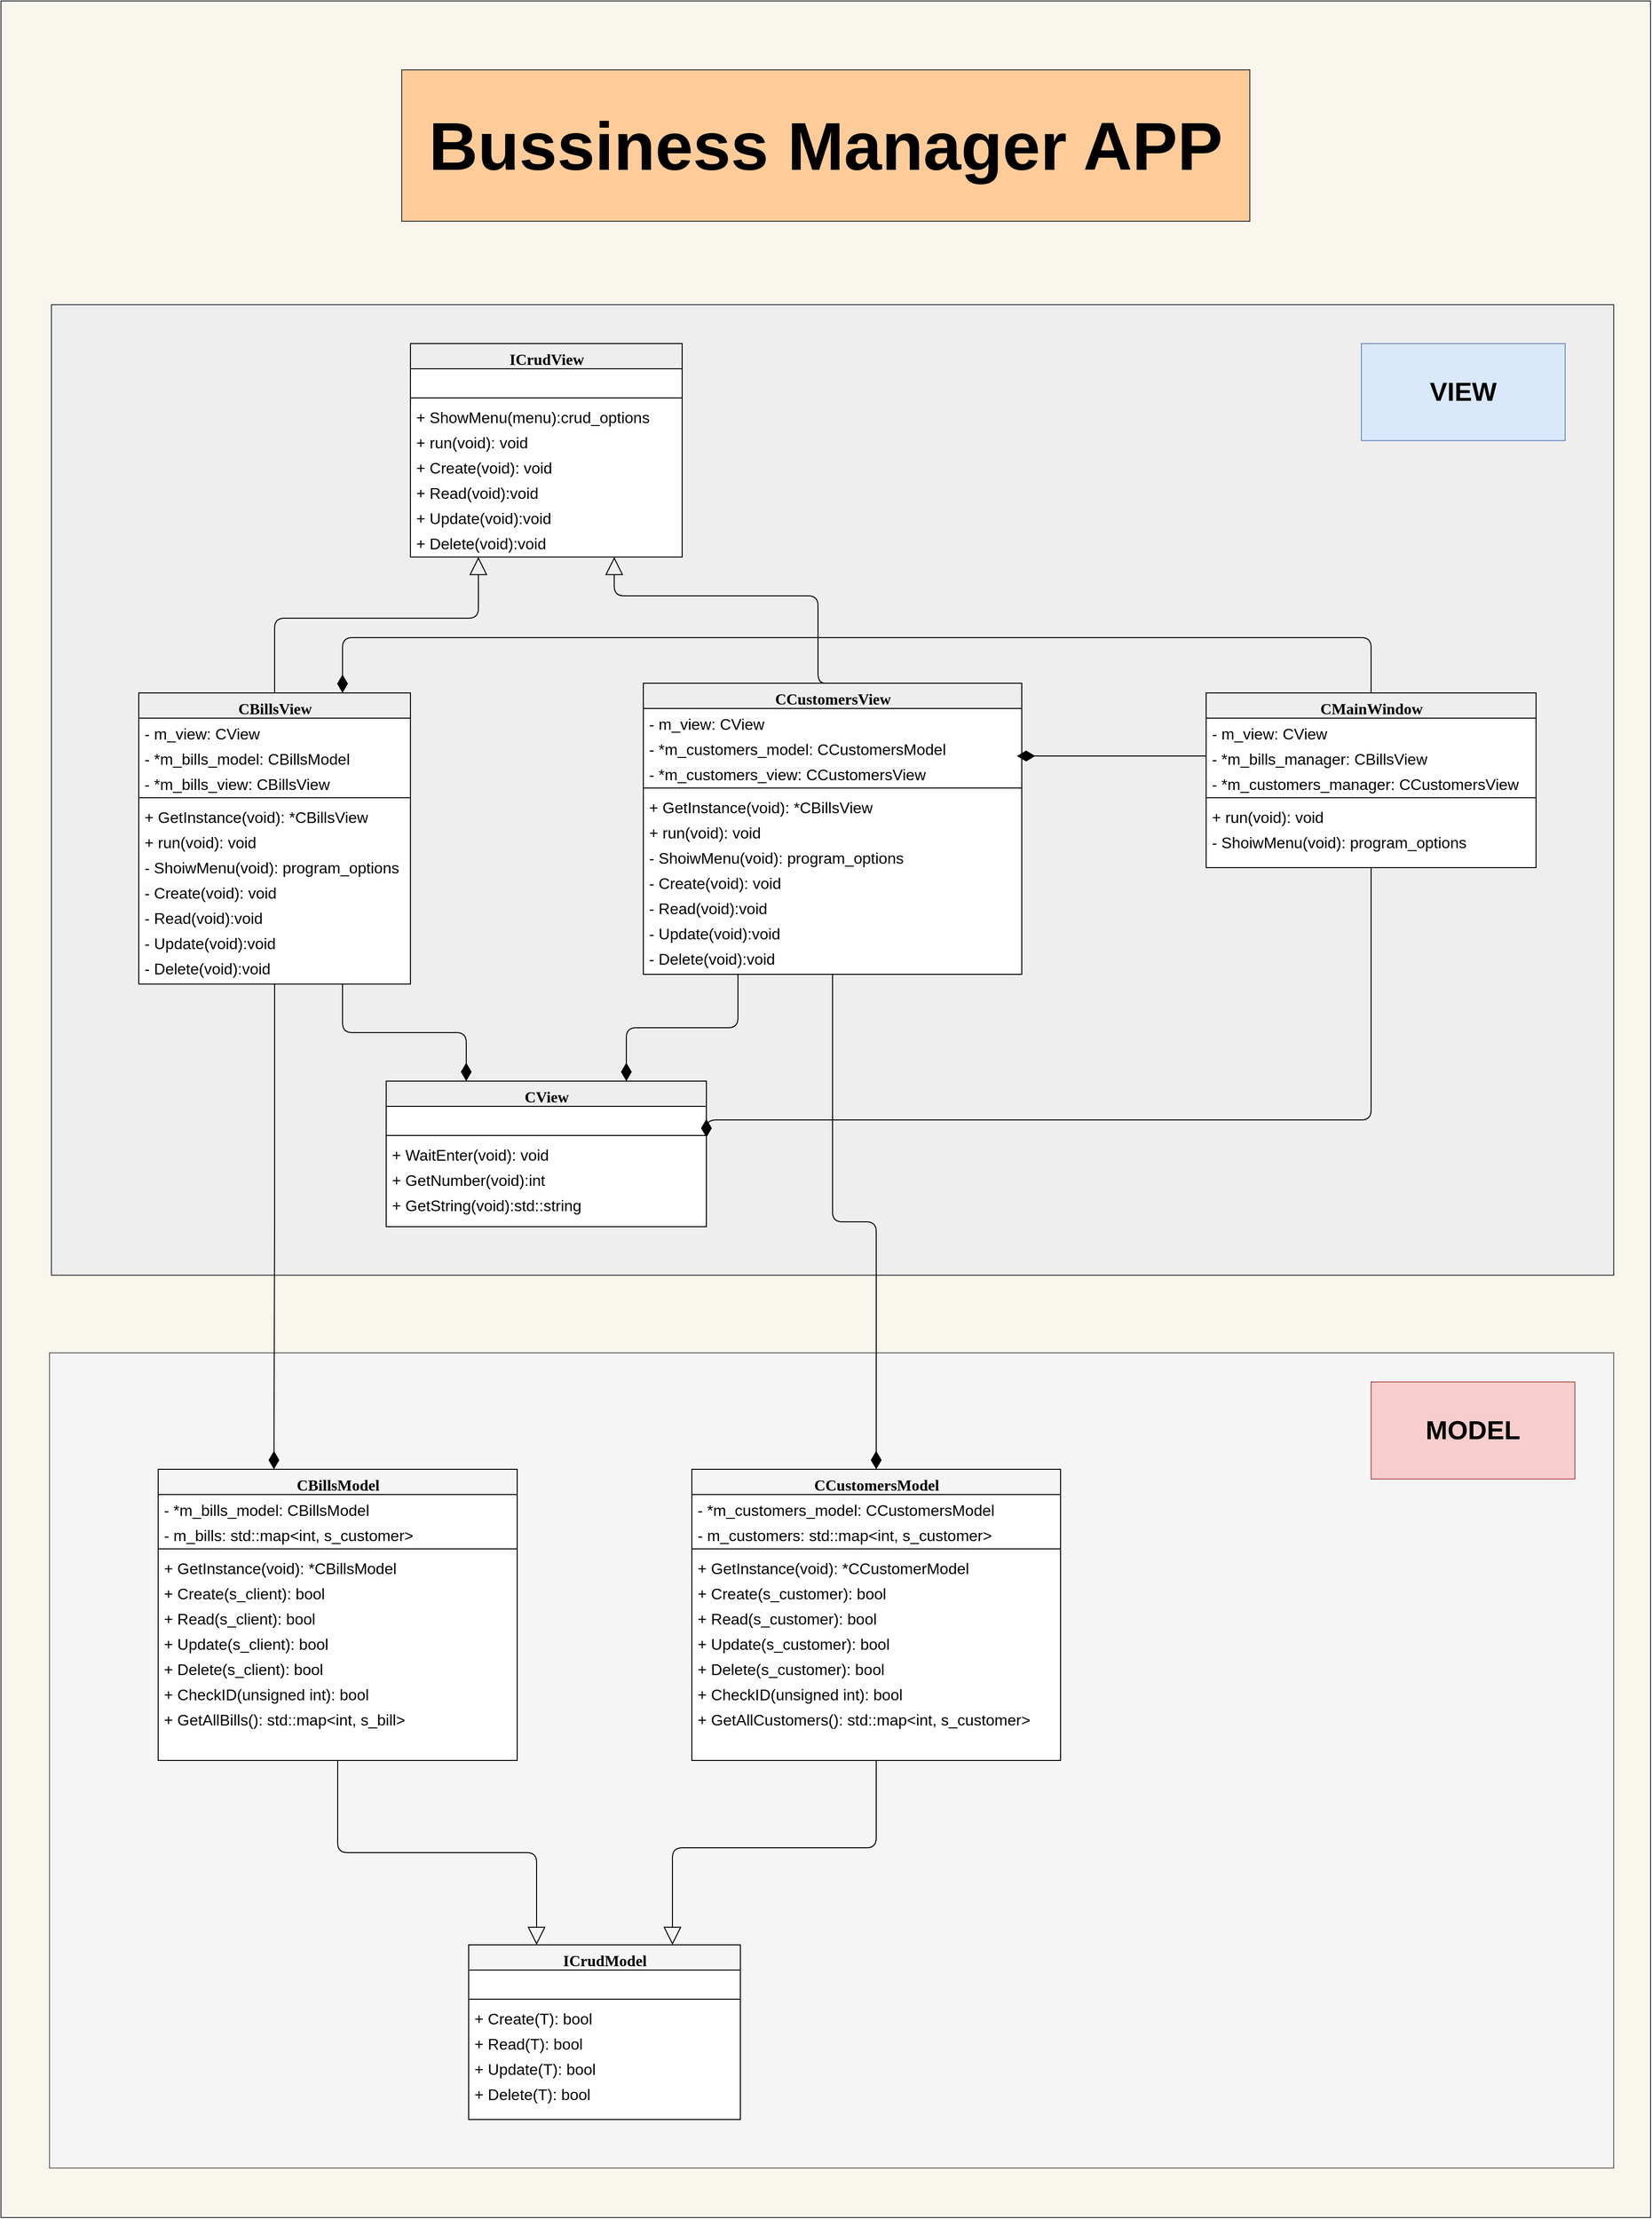<mxfile version="21.2.9" type="device" pages="2">
  <diagram name="Architecture" id="6K0AXReSbJ_HPirEyE0G">
    <mxGraphModel dx="1147" dy="642" grid="0" gridSize="10" guides="1" tooltips="1" connect="1" arrows="1" fold="1" page="1" pageScale="1" pageWidth="4681" pageHeight="3300" math="0" shadow="0">
      <root>
        <mxCell id="0" />
        <mxCell id="1" parent="0" />
        <mxCell id="LJ_gjz3D-gw8vqbUaaz8-27" value="" style="rounded=0;whiteSpace=wrap;html=1;fillColor=#f9f7ed;strokeColor=#36393d;" parent="1" vertex="1">
          <mxGeometry x="896" y="639" width="1700" height="2284" as="geometry" />
        </mxCell>
        <mxCell id="BYd7K8Tnc75dEsX41EL9-32" value="" style="rounded=0;whiteSpace=wrap;html=1;fillColor=#eeeeee;strokeColor=#36393d;" parent="1" vertex="1">
          <mxGeometry x="948" y="952" width="1610" height="1000" as="geometry" />
        </mxCell>
        <mxCell id="KKu2NH-gdXR9_a4T1LV--1" value="CMainWindow" style="swimlane;html=1;fontStyle=1;align=center;verticalAlign=top;childLayout=stackLayout;horizontal=1;startSize=26;horizontalStack=0;resizeParent=1;resizeLast=0;collapsible=1;marginBottom=0;swimlaneFillColor=#ffffff;rounded=0;shadow=0;comic=0;labelBackgroundColor=none;strokeWidth=1;fillColor=none;fontFamily=Verdana;fontSize=16;" parent="1" vertex="1">
          <mxGeometry x="2138" y="1352" width="340" height="180" as="geometry">
            <mxRectangle x="431" y="83" width="130" height="30" as="alternateBounds" />
          </mxGeometry>
        </mxCell>
        <mxCell id="KKu2NH-gdXR9_a4T1LV--10" value="- m_view: CView" style="text;html=1;strokeColor=none;fillColor=none;align=left;verticalAlign=top;spacingLeft=4;spacingRight=4;whiteSpace=wrap;overflow=hidden;rotatable=0;points=[[0,0.5],[1,0.5]];portConstraint=eastwest;fontSize=16;" parent="KKu2NH-gdXR9_a4T1LV--1" vertex="1">
          <mxGeometry y="26" width="340" height="26" as="geometry" />
        </mxCell>
        <mxCell id="4kUeniKfMLjFkP1XKYYn-2" value="- *m_bills_manager: CBillsView" style="text;html=1;strokeColor=none;fillColor=none;align=left;verticalAlign=top;spacingLeft=4;spacingRight=4;whiteSpace=wrap;overflow=hidden;rotatable=0;points=[[0,0.5],[1,0.5]];portConstraint=eastwest;fontSize=16;" parent="KKu2NH-gdXR9_a4T1LV--1" vertex="1">
          <mxGeometry y="52" width="340" height="26" as="geometry" />
        </mxCell>
        <mxCell id="4kUeniKfMLjFkP1XKYYn-1" value="- *m_customers_manager: CCustomersView" style="text;html=1;strokeColor=none;fillColor=none;align=left;verticalAlign=top;spacingLeft=4;spacingRight=4;whiteSpace=wrap;overflow=hidden;rotatable=0;points=[[0,0.5],[1,0.5]];portConstraint=eastwest;fontSize=16;" parent="KKu2NH-gdXR9_a4T1LV--1" vertex="1">
          <mxGeometry y="78" width="340" height="26" as="geometry" />
        </mxCell>
        <mxCell id="KKu2NH-gdXR9_a4T1LV--11" value="" style="line;html=1;strokeWidth=1;fillColor=none;align=left;verticalAlign=middle;spacingTop=-1;spacingLeft=3;spacingRight=3;rotatable=0;labelPosition=right;points=[];portConstraint=eastwest;fontSize=16;" parent="KKu2NH-gdXR9_a4T1LV--1" vertex="1">
          <mxGeometry y="104" width="340" height="8" as="geometry" />
        </mxCell>
        <mxCell id="KKu2NH-gdXR9_a4T1LV--12" value="+ run(void): void" style="text;html=1;strokeColor=none;fillColor=none;align=left;verticalAlign=top;spacingLeft=4;spacingRight=4;whiteSpace=wrap;overflow=hidden;rotatable=0;points=[[0,0.5],[1,0.5]];portConstraint=eastwest;fontSize=16;" parent="KKu2NH-gdXR9_a4T1LV--1" vertex="1">
          <mxGeometry y="112" width="340" height="26" as="geometry" />
        </mxCell>
        <mxCell id="4kUeniKfMLjFkP1XKYYn-3" value="- ShoiwMenu(void): program_options" style="text;html=1;strokeColor=none;fillColor=none;align=left;verticalAlign=top;spacingLeft=4;spacingRight=4;whiteSpace=wrap;overflow=hidden;rotatable=0;points=[[0,0.5],[1,0.5]];portConstraint=eastwest;fontSize=16;" parent="KKu2NH-gdXR9_a4T1LV--1" vertex="1">
          <mxGeometry y="138" width="340" height="26" as="geometry" />
        </mxCell>
        <mxCell id="4kUeniKfMLjFkP1XKYYn-5" value="CBillsView" style="swimlane;html=1;fontStyle=1;align=center;verticalAlign=top;childLayout=stackLayout;horizontal=1;startSize=26;horizontalStack=0;resizeParent=1;resizeLast=0;collapsible=1;marginBottom=0;swimlaneFillColor=#ffffff;rounded=0;shadow=0;comic=0;labelBackgroundColor=none;strokeWidth=1;fillColor=none;fontFamily=Verdana;fontSize=16;" parent="1" vertex="1">
          <mxGeometry x="1038" y="1352" width="280" height="300" as="geometry">
            <mxRectangle x="431" y="83" width="130" height="30" as="alternateBounds" />
          </mxGeometry>
        </mxCell>
        <mxCell id="4kUeniKfMLjFkP1XKYYn-6" value="- m_view: CView" style="text;html=1;strokeColor=none;fillColor=none;align=left;verticalAlign=top;spacingLeft=4;spacingRight=4;whiteSpace=wrap;overflow=hidden;rotatable=0;points=[[0,0.5],[1,0.5]];portConstraint=eastwest;fontSize=16;" parent="4kUeniKfMLjFkP1XKYYn-5" vertex="1">
          <mxGeometry y="26" width="280" height="26" as="geometry" />
        </mxCell>
        <mxCell id="4kUeniKfMLjFkP1XKYYn-7" value="- *m_bills_model: CBillsModel" style="text;html=1;strokeColor=none;fillColor=none;align=left;verticalAlign=top;spacingLeft=4;spacingRight=4;whiteSpace=wrap;overflow=hidden;rotatable=0;points=[[0,0.5],[1,0.5]];portConstraint=eastwest;fontSize=16;" parent="4kUeniKfMLjFkP1XKYYn-5" vertex="1">
          <mxGeometry y="52" width="280" height="26" as="geometry" />
        </mxCell>
        <mxCell id="LJ_gjz3D-gw8vqbUaaz8-12" value="- *m_bills_view: CBillsView" style="text;html=1;strokeColor=none;fillColor=none;align=left;verticalAlign=top;spacingLeft=4;spacingRight=4;whiteSpace=wrap;overflow=hidden;rotatable=0;points=[[0,0.5],[1,0.5]];portConstraint=eastwest;fontSize=16;" parent="4kUeniKfMLjFkP1XKYYn-5" vertex="1">
          <mxGeometry y="78" width="280" height="26" as="geometry" />
        </mxCell>
        <mxCell id="4kUeniKfMLjFkP1XKYYn-9" value="" style="line;html=1;strokeWidth=1;fillColor=none;align=left;verticalAlign=middle;spacingTop=-1;spacingLeft=3;spacingRight=3;rotatable=0;labelPosition=right;points=[];portConstraint=eastwest;fontSize=16;" parent="4kUeniKfMLjFkP1XKYYn-5" vertex="1">
          <mxGeometry y="104" width="280" height="8" as="geometry" />
        </mxCell>
        <mxCell id="LJ_gjz3D-gw8vqbUaaz8-6" value="+ GetInstance(void): *CBillsView" style="text;html=1;strokeColor=none;fillColor=none;align=left;verticalAlign=top;spacingLeft=4;spacingRight=4;whiteSpace=wrap;overflow=hidden;rotatable=0;points=[[0,0.5],[1,0.5]];portConstraint=eastwest;fontSize=16;" parent="4kUeniKfMLjFkP1XKYYn-5" vertex="1">
          <mxGeometry y="112" width="280" height="26" as="geometry" />
        </mxCell>
        <mxCell id="4kUeniKfMLjFkP1XKYYn-10" value="+ run(void): void" style="text;html=1;strokeColor=none;fillColor=none;align=left;verticalAlign=top;spacingLeft=4;spacingRight=4;whiteSpace=wrap;overflow=hidden;rotatable=0;points=[[0,0.5],[1,0.5]];portConstraint=eastwest;fontSize=16;" parent="4kUeniKfMLjFkP1XKYYn-5" vertex="1">
          <mxGeometry y="138" width="280" height="26" as="geometry" />
        </mxCell>
        <mxCell id="4kUeniKfMLjFkP1XKYYn-11" value="- ShoiwMenu(void): program_options" style="text;html=1;strokeColor=none;fillColor=none;align=left;verticalAlign=top;spacingLeft=4;spacingRight=4;whiteSpace=wrap;overflow=hidden;rotatable=0;points=[[0,0.5],[1,0.5]];portConstraint=eastwest;fontSize=16;" parent="4kUeniKfMLjFkP1XKYYn-5" vertex="1">
          <mxGeometry y="164" width="280" height="26" as="geometry" />
        </mxCell>
        <mxCell id="LJ_gjz3D-gw8vqbUaaz8-1" value="&lt;span style=&quot;color: rgb(0, 0, 0); font-family: Helvetica; font-size: 16px; font-style: normal; font-variant-ligatures: normal; font-variant-caps: normal; font-weight: 400; letter-spacing: normal; orphans: 2; text-align: left; text-indent: 0px; text-transform: none; widows: 2; word-spacing: 0px; -webkit-text-stroke-width: 0px; background-color: rgb(251, 251, 251); text-decoration-thickness: initial; text-decoration-style: initial; text-decoration-color: initial; float: none; display: inline !important;&quot;&gt;- Create(void): void&lt;/span&gt;" style="text;html=1;strokeColor=none;fillColor=none;align=left;verticalAlign=top;spacingLeft=4;spacingRight=4;whiteSpace=wrap;overflow=hidden;rotatable=0;points=[[0,0.5],[1,0.5]];portConstraint=eastwest;fontSize=16;" parent="4kUeniKfMLjFkP1XKYYn-5" vertex="1">
          <mxGeometry y="190" width="280" height="26" as="geometry" />
        </mxCell>
        <mxCell id="LJ_gjz3D-gw8vqbUaaz8-5" value="- Read(void):void" style="text;html=1;strokeColor=none;fillColor=none;align=left;verticalAlign=top;spacingLeft=4;spacingRight=4;whiteSpace=wrap;overflow=hidden;rotatable=0;points=[[0,0.5],[1,0.5]];portConstraint=eastwest;fontSize=16;" parent="4kUeniKfMLjFkP1XKYYn-5" vertex="1">
          <mxGeometry y="216" width="280" height="26" as="geometry" />
        </mxCell>
        <mxCell id="LJ_gjz3D-gw8vqbUaaz8-4" value="- Update(void):void" style="text;html=1;strokeColor=none;fillColor=none;align=left;verticalAlign=top;spacingLeft=4;spacingRight=4;whiteSpace=wrap;overflow=hidden;rotatable=0;points=[[0,0.5],[1,0.5]];portConstraint=eastwest;fontSize=16;" parent="4kUeniKfMLjFkP1XKYYn-5" vertex="1">
          <mxGeometry y="242" width="280" height="26" as="geometry" />
        </mxCell>
        <mxCell id="LJ_gjz3D-gw8vqbUaaz8-3" value="- Delete(void):void" style="text;html=1;strokeColor=none;fillColor=none;align=left;verticalAlign=top;spacingLeft=4;spacingRight=4;whiteSpace=wrap;overflow=hidden;rotatable=0;points=[[0,0.5],[1,0.5]];portConstraint=eastwest;fontSize=16;" parent="4kUeniKfMLjFkP1XKYYn-5" vertex="1">
          <mxGeometry y="268" width="280" height="26" as="geometry" />
        </mxCell>
        <mxCell id="4kUeniKfMLjFkP1XKYYn-12" value="CCustomersView" style="swimlane;html=1;fontStyle=1;align=center;verticalAlign=top;childLayout=stackLayout;horizontal=1;startSize=26;horizontalStack=0;resizeParent=1;resizeLast=0;collapsible=1;marginBottom=0;swimlaneFillColor=#ffffff;rounded=0;shadow=0;comic=0;labelBackgroundColor=none;strokeWidth=1;fillColor=none;fontFamily=Verdana;fontSize=16;" parent="1" vertex="1">
          <mxGeometry x="1558" y="1342" width="390" height="300" as="geometry">
            <mxRectangle x="431" y="83" width="130" height="30" as="alternateBounds" />
          </mxGeometry>
        </mxCell>
        <mxCell id="4kUeniKfMLjFkP1XKYYn-13" value="- m_view: CView" style="text;html=1;strokeColor=none;fillColor=none;align=left;verticalAlign=top;spacingLeft=4;spacingRight=4;whiteSpace=wrap;overflow=hidden;rotatable=0;points=[[0,0.5],[1,0.5]];portConstraint=eastwest;fontSize=16;" parent="4kUeniKfMLjFkP1XKYYn-12" vertex="1">
          <mxGeometry y="26" width="390" height="26" as="geometry" />
        </mxCell>
        <mxCell id="4kUeniKfMLjFkP1XKYYn-15" value="- *m_customers_model: CCustomersModel" style="text;html=1;strokeColor=none;fillColor=none;align=left;verticalAlign=top;spacingLeft=4;spacingRight=4;whiteSpace=wrap;overflow=hidden;rotatable=0;points=[[0,0.5],[1,0.5]];portConstraint=eastwest;fontSize=16;" parent="4kUeniKfMLjFkP1XKYYn-12" vertex="1">
          <mxGeometry y="52" width="390" height="26" as="geometry" />
        </mxCell>
        <mxCell id="LJ_gjz3D-gw8vqbUaaz8-13" value="&lt;span style=&quot;color: rgb(0, 0, 0); font-family: Helvetica; font-size: 16px; font-style: normal; font-variant-ligatures: normal; font-variant-caps: normal; font-weight: 400; letter-spacing: normal; orphans: 2; text-align: left; text-indent: 0px; text-transform: none; widows: 2; word-spacing: 0px; -webkit-text-stroke-width: 0px; background-color: rgb(251, 251, 251); text-decoration-thickness: initial; text-decoration-style: initial; text-decoration-color: initial; float: none; display: inline !important;&quot;&gt;- *m_customers_view: CCustomersView&lt;/span&gt;" style="text;html=1;strokeColor=none;fillColor=none;align=left;verticalAlign=top;spacingLeft=4;spacingRight=4;whiteSpace=wrap;overflow=hidden;rotatable=0;points=[[0,0.5],[1,0.5]];portConstraint=eastwest;fontSize=16;" parent="4kUeniKfMLjFkP1XKYYn-12" vertex="1">
          <mxGeometry y="78" width="390" height="26" as="geometry" />
        </mxCell>
        <mxCell id="4kUeniKfMLjFkP1XKYYn-16" value="" style="line;html=1;strokeWidth=1;fillColor=none;align=left;verticalAlign=middle;spacingTop=-1;spacingLeft=3;spacingRight=3;rotatable=0;labelPosition=right;points=[];portConstraint=eastwest;fontSize=16;" parent="4kUeniKfMLjFkP1XKYYn-12" vertex="1">
          <mxGeometry y="104" width="390" height="8" as="geometry" />
        </mxCell>
        <mxCell id="LJ_gjz3D-gw8vqbUaaz8-7" value="+ GetInstance(void): *CBillsView" style="text;html=1;strokeColor=none;fillColor=none;align=left;verticalAlign=top;spacingLeft=4;spacingRight=4;whiteSpace=wrap;overflow=hidden;rotatable=0;points=[[0,0.5],[1,0.5]];portConstraint=eastwest;fontSize=16;" parent="4kUeniKfMLjFkP1XKYYn-12" vertex="1">
          <mxGeometry y="112" width="390" height="26" as="geometry" />
        </mxCell>
        <mxCell id="4kUeniKfMLjFkP1XKYYn-17" value="+ run(void): void" style="text;html=1;strokeColor=none;fillColor=none;align=left;verticalAlign=top;spacingLeft=4;spacingRight=4;whiteSpace=wrap;overflow=hidden;rotatable=0;points=[[0,0.5],[1,0.5]];portConstraint=eastwest;fontSize=16;" parent="4kUeniKfMLjFkP1XKYYn-12" vertex="1">
          <mxGeometry y="138" width="390" height="26" as="geometry" />
        </mxCell>
        <mxCell id="4kUeniKfMLjFkP1XKYYn-18" value="- ShoiwMenu(void): program_options" style="text;html=1;strokeColor=none;fillColor=none;align=left;verticalAlign=top;spacingLeft=4;spacingRight=4;whiteSpace=wrap;overflow=hidden;rotatable=0;points=[[0,0.5],[1,0.5]];portConstraint=eastwest;fontSize=16;" parent="4kUeniKfMLjFkP1XKYYn-12" vertex="1">
          <mxGeometry y="164" width="390" height="26" as="geometry" />
        </mxCell>
        <mxCell id="LJ_gjz3D-gw8vqbUaaz8-10" value="- Create(void): void" style="text;html=1;strokeColor=none;fillColor=none;align=left;verticalAlign=top;spacingLeft=4;spacingRight=4;whiteSpace=wrap;overflow=hidden;rotatable=0;points=[[0,0.5],[1,0.5]];portConstraint=eastwest;fontSize=16;" parent="4kUeniKfMLjFkP1XKYYn-12" vertex="1">
          <mxGeometry y="190" width="390" height="26" as="geometry" />
        </mxCell>
        <mxCell id="LJ_gjz3D-gw8vqbUaaz8-9" value="- Read(void):void" style="text;html=1;strokeColor=none;fillColor=none;align=left;verticalAlign=top;spacingLeft=4;spacingRight=4;whiteSpace=wrap;overflow=hidden;rotatable=0;points=[[0,0.5],[1,0.5]];portConstraint=eastwest;fontSize=16;" parent="4kUeniKfMLjFkP1XKYYn-12" vertex="1">
          <mxGeometry y="216" width="390" height="26" as="geometry" />
        </mxCell>
        <mxCell id="LJ_gjz3D-gw8vqbUaaz8-8" value="- Update(void):void" style="text;html=1;strokeColor=none;fillColor=none;align=left;verticalAlign=top;spacingLeft=4;spacingRight=4;whiteSpace=wrap;overflow=hidden;rotatable=0;points=[[0,0.5],[1,0.5]];portConstraint=eastwest;fontSize=16;" parent="4kUeniKfMLjFkP1XKYYn-12" vertex="1">
          <mxGeometry y="242" width="390" height="26" as="geometry" />
        </mxCell>
        <mxCell id="LJ_gjz3D-gw8vqbUaaz8-11" value="- Delete(void):void" style="text;html=1;strokeColor=none;fillColor=none;align=left;verticalAlign=top;spacingLeft=4;spacingRight=4;whiteSpace=wrap;overflow=hidden;rotatable=0;points=[[0,0.5],[1,0.5]];portConstraint=eastwest;fontSize=16;" parent="4kUeniKfMLjFkP1XKYYn-12" vertex="1">
          <mxGeometry y="268" width="390" height="26" as="geometry" />
        </mxCell>
        <mxCell id="4kUeniKfMLjFkP1XKYYn-26" value="&lt;font style=&quot;font-size: 16px;&quot;&gt;ICrudView&lt;/font&gt;" style="swimlane;html=1;fontStyle=1;align=center;verticalAlign=top;childLayout=stackLayout;horizontal=1;startSize=26;horizontalStack=0;resizeParent=1;resizeLast=0;collapsible=1;marginBottom=0;swimlaneFillColor=#ffffff;rounded=0;shadow=0;comic=0;labelBackgroundColor=none;strokeWidth=1;fillColor=none;fontFamily=Verdana;fontSize=12" parent="1" vertex="1">
          <mxGeometry x="1318" y="992" width="280" height="220" as="geometry">
            <mxRectangle x="431" y="83" width="130" height="30" as="alternateBounds" />
          </mxGeometry>
        </mxCell>
        <mxCell id="4kUeniKfMLjFkP1XKYYn-27" value="&amp;nbsp; &amp;nbsp;&amp;nbsp;" style="text;html=1;strokeColor=none;fillColor=none;align=left;verticalAlign=top;spacingLeft=4;spacingRight=4;whiteSpace=wrap;overflow=hidden;rotatable=0;points=[[0,0.5],[1,0.5]];portConstraint=eastwest;fontSize=16;" parent="4kUeniKfMLjFkP1XKYYn-26" vertex="1">
          <mxGeometry y="26" width="280" height="26" as="geometry" />
        </mxCell>
        <mxCell id="4kUeniKfMLjFkP1XKYYn-28" value="" style="line;html=1;strokeWidth=1;fillColor=none;align=left;verticalAlign=middle;spacingTop=-1;spacingLeft=3;spacingRight=3;rotatable=0;labelPosition=right;points=[];portConstraint=eastwest;fontSize=16;" parent="4kUeniKfMLjFkP1XKYYn-26" vertex="1">
          <mxGeometry y="52" width="280" height="8" as="geometry" />
        </mxCell>
        <mxCell id="4kUeniKfMLjFkP1XKYYn-34" value="+ ShowMenu(menu):crud_options" style="text;html=1;strokeColor=none;fillColor=none;align=left;verticalAlign=top;spacingLeft=4;spacingRight=4;whiteSpace=wrap;overflow=hidden;rotatable=0;points=[[0,0.5],[1,0.5]];portConstraint=eastwest;fontSize=16;" parent="4kUeniKfMLjFkP1XKYYn-26" vertex="1">
          <mxGeometry y="60" width="280" height="26" as="geometry" />
        </mxCell>
        <mxCell id="4kUeniKfMLjFkP1XKYYn-33" value="+ run(void): void" style="text;html=1;strokeColor=none;fillColor=none;align=left;verticalAlign=top;spacingLeft=4;spacingRight=4;whiteSpace=wrap;overflow=hidden;rotatable=0;points=[[0,0.5],[1,0.5]];portConstraint=eastwest;fontSize=16;" parent="4kUeniKfMLjFkP1XKYYn-26" vertex="1">
          <mxGeometry y="86" width="280" height="26" as="geometry" />
        </mxCell>
        <mxCell id="4kUeniKfMLjFkP1XKYYn-29" value="+ Create(void): void" style="text;html=1;strokeColor=none;fillColor=none;align=left;verticalAlign=top;spacingLeft=4;spacingRight=4;whiteSpace=wrap;overflow=hidden;rotatable=0;points=[[0,0.5],[1,0.5]];portConstraint=eastwest;fontSize=16;" parent="4kUeniKfMLjFkP1XKYYn-26" vertex="1">
          <mxGeometry y="112" width="280" height="26" as="geometry" />
        </mxCell>
        <mxCell id="4kUeniKfMLjFkP1XKYYn-30" value="+ Read(void):void" style="text;html=1;strokeColor=none;fillColor=none;align=left;verticalAlign=top;spacingLeft=4;spacingRight=4;whiteSpace=wrap;overflow=hidden;rotatable=0;points=[[0,0.5],[1,0.5]];portConstraint=eastwest;fontSize=16;" parent="4kUeniKfMLjFkP1XKYYn-26" vertex="1">
          <mxGeometry y="138" width="280" height="26" as="geometry" />
        </mxCell>
        <mxCell id="4kUeniKfMLjFkP1XKYYn-31" value="+ Update(void):void" style="text;html=1;strokeColor=none;fillColor=none;align=left;verticalAlign=top;spacingLeft=4;spacingRight=4;whiteSpace=wrap;overflow=hidden;rotatable=0;points=[[0,0.5],[1,0.5]];portConstraint=eastwest;fontSize=16;" parent="4kUeniKfMLjFkP1XKYYn-26" vertex="1">
          <mxGeometry y="164" width="280" height="26" as="geometry" />
        </mxCell>
        <mxCell id="4kUeniKfMLjFkP1XKYYn-32" value="+ Delete(void):void" style="text;html=1;strokeColor=none;fillColor=none;align=left;verticalAlign=top;spacingLeft=4;spacingRight=4;whiteSpace=wrap;overflow=hidden;rotatable=0;points=[[0,0.5],[1,0.5]];portConstraint=eastwest;fontSize=16;" parent="4kUeniKfMLjFkP1XKYYn-26" vertex="1">
          <mxGeometry y="190" width="280" height="26" as="geometry" />
        </mxCell>
        <mxCell id="BYd7K8Tnc75dEsX41EL9-31" value="" style="rounded=0;whiteSpace=wrap;html=1;fillColor=#f5f5f5;fontColor=#333333;strokeColor=#666666;fontSize=16;" parent="1" vertex="1">
          <mxGeometry x="946" y="2032" width="1612" height="840" as="geometry" />
        </mxCell>
        <mxCell id="4kUeniKfMLjFkP1XKYYn-82" style="edgeStyle=orthogonalEdgeStyle;html=1;labelBackgroundColor=none;startFill=0;startSize=8;endArrow=block;endFill=0;endSize=16;fontFamily=Verdana;fontSize=16;entryX=0.25;entryY=1;entryDx=0;entryDy=0;exitX=0.5;exitY=0;exitDx=0;exitDy=0;" parent="1" source="4kUeniKfMLjFkP1XKYYn-5" target="4kUeniKfMLjFkP1XKYYn-26" edge="1">
          <mxGeometry relative="1" as="geometry">
            <Array as="points">
              <mxPoint x="1178" y="1275" />
              <mxPoint x="1388" y="1275" />
            </Array>
            <mxPoint x="1178" y="1342" as="sourcePoint" />
            <mxPoint x="1397" y="1232" as="targetPoint" />
          </mxGeometry>
        </mxCell>
        <mxCell id="4kUeniKfMLjFkP1XKYYn-83" style="edgeStyle=orthogonalEdgeStyle;html=1;labelBackgroundColor=none;startFill=0;startSize=8;endArrow=block;endFill=0;endSize=16;fontFamily=Verdana;fontSize=16;exitX=0.5;exitY=0;exitDx=0;exitDy=0;entryX=0.75;entryY=1;entryDx=0;entryDy=0;" parent="1" source="4kUeniKfMLjFkP1XKYYn-12" target="4kUeniKfMLjFkP1XKYYn-26" edge="1">
          <mxGeometry relative="1" as="geometry">
            <Array as="points">
              <mxPoint x="1738" y="1252" />
              <mxPoint x="1528" y="1252" />
            </Array>
            <mxPoint x="1742" y="1332" as="sourcePoint" />
            <mxPoint x="1518" y="1212" as="targetPoint" />
          </mxGeometry>
        </mxCell>
        <mxCell id="BYd7K8Tnc75dEsX41EL9-8" value="CBillsModel" style="swimlane;html=1;fontStyle=1;align=center;verticalAlign=top;childLayout=stackLayout;horizontal=1;startSize=26;horizontalStack=0;resizeParent=1;resizeLast=0;collapsible=1;marginBottom=0;swimlaneFillColor=#ffffff;rounded=0;shadow=0;comic=0;labelBackgroundColor=none;strokeWidth=1;fillColor=none;fontFamily=Verdana;fontSize=16;" parent="1" vertex="1">
          <mxGeometry x="1058" y="2152" width="370" height="300" as="geometry">
            <mxRectangle x="431" y="83" width="130" height="30" as="alternateBounds" />
          </mxGeometry>
        </mxCell>
        <mxCell id="BYd7K8Tnc75dEsX41EL9-10" value="- *m_bills_model: CBillsModel" style="text;html=1;strokeColor=none;fillColor=none;align=left;verticalAlign=top;spacingLeft=4;spacingRight=4;whiteSpace=wrap;overflow=hidden;rotatable=0;points=[[0,0.5],[1,0.5]];portConstraint=eastwest;fontSize=16;" parent="BYd7K8Tnc75dEsX41EL9-8" vertex="1">
          <mxGeometry y="26" width="370" height="26" as="geometry" />
        </mxCell>
        <mxCell id="BYd7K8Tnc75dEsX41EL9-11" value="- m_bills: std::map&amp;lt;int, s_customer&amp;gt;" style="text;html=1;strokeColor=none;fillColor=none;align=left;verticalAlign=top;spacingLeft=4;spacingRight=4;whiteSpace=wrap;overflow=hidden;rotatable=0;points=[[0,0.5],[1,0.5]];portConstraint=eastwest;fontSize=16;" parent="BYd7K8Tnc75dEsX41EL9-8" vertex="1">
          <mxGeometry y="52" width="370" height="26" as="geometry" />
        </mxCell>
        <mxCell id="BYd7K8Tnc75dEsX41EL9-12" value="" style="line;html=1;strokeWidth=1;fillColor=none;align=left;verticalAlign=middle;spacingTop=-1;spacingLeft=3;spacingRight=3;rotatable=0;labelPosition=right;points=[];portConstraint=eastwest;fontSize=16;" parent="BYd7K8Tnc75dEsX41EL9-8" vertex="1">
          <mxGeometry y="78" width="370" height="8" as="geometry" />
        </mxCell>
        <mxCell id="LJ_gjz3D-gw8vqbUaaz8-19" value="+ GetInstance(void): *CBillsModel" style="text;html=1;strokeColor=none;fillColor=none;align=left;verticalAlign=top;spacingLeft=4;spacingRight=4;whiteSpace=wrap;overflow=hidden;rotatable=0;points=[[0,0.5],[1,0.5]];portConstraint=eastwest;fontSize=16;" parent="BYd7K8Tnc75dEsX41EL9-8" vertex="1">
          <mxGeometry y="86" width="370" height="26" as="geometry" />
        </mxCell>
        <mxCell id="BYd7K8Tnc75dEsX41EL9-13" value="+ Create(s_client): bool" style="text;html=1;strokeColor=none;fillColor=none;align=left;verticalAlign=top;spacingLeft=4;spacingRight=4;whiteSpace=wrap;overflow=hidden;rotatable=0;points=[[0,0.5],[1,0.5]];portConstraint=eastwest;fontSize=16;" parent="BYd7K8Tnc75dEsX41EL9-8" vertex="1">
          <mxGeometry y="112" width="370" height="26" as="geometry" />
        </mxCell>
        <mxCell id="BYd7K8Tnc75dEsX41EL9-14" value="+ Read(s_client): bool" style="text;html=1;strokeColor=none;fillColor=none;align=left;verticalAlign=top;spacingLeft=4;spacingRight=4;whiteSpace=wrap;overflow=hidden;rotatable=0;points=[[0,0.5],[1,0.5]];portConstraint=eastwest;fontSize=16;" parent="BYd7K8Tnc75dEsX41EL9-8" vertex="1">
          <mxGeometry y="138" width="370" height="26" as="geometry" />
        </mxCell>
        <mxCell id="LJ_gjz3D-gw8vqbUaaz8-16" value="+ Update(s_client): bool" style="text;html=1;strokeColor=none;fillColor=none;align=left;verticalAlign=top;spacingLeft=4;spacingRight=4;whiteSpace=wrap;overflow=hidden;rotatable=0;points=[[0,0.5],[1,0.5]];portConstraint=eastwest;fontSize=16;" parent="BYd7K8Tnc75dEsX41EL9-8" vertex="1">
          <mxGeometry y="164" width="370" height="26" as="geometry" />
        </mxCell>
        <mxCell id="LJ_gjz3D-gw8vqbUaaz8-15" value="+ Delete(s_client): bool" style="text;html=1;strokeColor=none;fillColor=none;align=left;verticalAlign=top;spacingLeft=4;spacingRight=4;whiteSpace=wrap;overflow=hidden;rotatable=0;points=[[0,0.5],[1,0.5]];portConstraint=eastwest;fontSize=16;" parent="BYd7K8Tnc75dEsX41EL9-8" vertex="1">
          <mxGeometry y="190" width="370" height="26" as="geometry" />
        </mxCell>
        <mxCell id="LJ_gjz3D-gw8vqbUaaz8-18" value="+ CheckID(unsigned int): bool" style="text;html=1;strokeColor=none;fillColor=none;align=left;verticalAlign=top;spacingLeft=4;spacingRight=4;whiteSpace=wrap;overflow=hidden;rotatable=0;points=[[0,0.5],[1,0.5]];portConstraint=eastwest;fontSize=16;" parent="BYd7K8Tnc75dEsX41EL9-8" vertex="1">
          <mxGeometry y="216" width="370" height="26" as="geometry" />
        </mxCell>
        <mxCell id="LJ_gjz3D-gw8vqbUaaz8-17" value="+ GetAllBills(): std::map&amp;lt;int, s_bill&amp;gt;" style="text;html=1;strokeColor=none;fillColor=none;align=left;verticalAlign=top;spacingLeft=4;spacingRight=4;whiteSpace=wrap;overflow=hidden;rotatable=0;points=[[0,0.5],[1,0.5]];portConstraint=eastwest;fontSize=16;" parent="BYd7K8Tnc75dEsX41EL9-8" vertex="1">
          <mxGeometry y="242" width="370" height="26" as="geometry" />
        </mxCell>
        <mxCell id="BYd7K8Tnc75dEsX41EL9-15" value="CCustomersModel" style="swimlane;html=1;fontStyle=1;align=center;verticalAlign=top;childLayout=stackLayout;horizontal=1;startSize=26;horizontalStack=0;resizeParent=1;resizeLast=0;collapsible=1;marginBottom=0;swimlaneFillColor=#ffffff;rounded=0;shadow=0;comic=0;labelBackgroundColor=none;strokeWidth=1;fillColor=none;fontFamily=Verdana;fontSize=16;" parent="1" vertex="1">
          <mxGeometry x="1608" y="2152" width="380" height="300" as="geometry">
            <mxRectangle x="431" y="83" width="130" height="30" as="alternateBounds" />
          </mxGeometry>
        </mxCell>
        <mxCell id="BYd7K8Tnc75dEsX41EL9-16" value="- *m_customers_model: CCustomersModel" style="text;html=1;strokeColor=none;fillColor=none;align=left;verticalAlign=top;spacingLeft=4;spacingRight=4;whiteSpace=wrap;overflow=hidden;rotatable=0;points=[[0,0.5],[1,0.5]];portConstraint=eastwest;fontSize=16;" parent="BYd7K8Tnc75dEsX41EL9-15" vertex="1">
          <mxGeometry y="26" width="380" height="26" as="geometry" />
        </mxCell>
        <mxCell id="BYd7K8Tnc75dEsX41EL9-18" value="- m_customers: std::map&amp;lt;int, s_customer&amp;gt;" style="text;html=1;strokeColor=none;fillColor=none;align=left;verticalAlign=top;spacingLeft=4;spacingRight=4;whiteSpace=wrap;overflow=hidden;rotatable=0;points=[[0,0.5],[1,0.5]];portConstraint=eastwest;fontSize=16;" parent="BYd7K8Tnc75dEsX41EL9-15" vertex="1">
          <mxGeometry y="52" width="380" height="26" as="geometry" />
        </mxCell>
        <mxCell id="BYd7K8Tnc75dEsX41EL9-19" value="" style="line;html=1;strokeWidth=1;fillColor=none;align=left;verticalAlign=middle;spacingTop=-1;spacingLeft=3;spacingRight=3;rotatable=0;labelPosition=right;points=[];portConstraint=eastwest;fontSize=16;" parent="BYd7K8Tnc75dEsX41EL9-15" vertex="1">
          <mxGeometry y="78" width="380" height="8" as="geometry" />
        </mxCell>
        <mxCell id="LJ_gjz3D-gw8vqbUaaz8-25" value="+ GetInstance(void): *CCustomerModel" style="text;html=1;strokeColor=none;fillColor=none;align=left;verticalAlign=top;spacingLeft=4;spacingRight=4;whiteSpace=wrap;overflow=hidden;rotatable=0;points=[[0,0.5],[1,0.5]];portConstraint=eastwest;fontSize=16;" parent="BYd7K8Tnc75dEsX41EL9-15" vertex="1">
          <mxGeometry y="86" width="380" height="26" as="geometry" />
        </mxCell>
        <mxCell id="BYd7K8Tnc75dEsX41EL9-20" value="+ Create(s_customer): bool" style="text;html=1;strokeColor=none;fillColor=none;align=left;verticalAlign=top;spacingLeft=4;spacingRight=4;whiteSpace=wrap;overflow=hidden;rotatable=0;points=[[0,0.5],[1,0.5]];portConstraint=eastwest;fontSize=16;" parent="BYd7K8Tnc75dEsX41EL9-15" vertex="1">
          <mxGeometry y="112" width="380" height="26" as="geometry" />
        </mxCell>
        <mxCell id="BYd7K8Tnc75dEsX41EL9-21" value="+ Read(s_customer): bool" style="text;html=1;strokeColor=none;fillColor=none;align=left;verticalAlign=top;spacingLeft=4;spacingRight=4;whiteSpace=wrap;overflow=hidden;rotatable=0;points=[[0,0.5],[1,0.5]];portConstraint=eastwest;fontSize=16;" parent="BYd7K8Tnc75dEsX41EL9-15" vertex="1">
          <mxGeometry y="138" width="380" height="26" as="geometry" />
        </mxCell>
        <mxCell id="LJ_gjz3D-gw8vqbUaaz8-21" value="+ Update(s_customer): bool" style="text;html=1;strokeColor=none;fillColor=none;align=left;verticalAlign=top;spacingLeft=4;spacingRight=4;whiteSpace=wrap;overflow=hidden;rotatable=0;points=[[0,0.5],[1,0.5]];portConstraint=eastwest;fontSize=16;" parent="BYd7K8Tnc75dEsX41EL9-15" vertex="1">
          <mxGeometry y="164" width="380" height="26" as="geometry" />
        </mxCell>
        <mxCell id="LJ_gjz3D-gw8vqbUaaz8-22" value="+ Delete(s_customer): bool" style="text;html=1;strokeColor=none;fillColor=none;align=left;verticalAlign=top;spacingLeft=4;spacingRight=4;whiteSpace=wrap;overflow=hidden;rotatable=0;points=[[0,0.5],[1,0.5]];portConstraint=eastwest;fontSize=16;" parent="BYd7K8Tnc75dEsX41EL9-15" vertex="1">
          <mxGeometry y="190" width="380" height="26" as="geometry" />
        </mxCell>
        <mxCell id="LJ_gjz3D-gw8vqbUaaz8-23" value="+ CheckID(unsigned int): bool" style="text;html=1;strokeColor=none;fillColor=none;align=left;verticalAlign=top;spacingLeft=4;spacingRight=4;whiteSpace=wrap;overflow=hidden;rotatable=0;points=[[0,0.5],[1,0.5]];portConstraint=eastwest;fontSize=16;" parent="BYd7K8Tnc75dEsX41EL9-15" vertex="1">
          <mxGeometry y="216" width="380" height="26" as="geometry" />
        </mxCell>
        <mxCell id="LJ_gjz3D-gw8vqbUaaz8-24" value="+ GetAllCustomers(): std::map&amp;lt;int, s_customer&amp;gt;" style="text;html=1;strokeColor=none;fillColor=none;align=left;verticalAlign=top;spacingLeft=4;spacingRight=4;whiteSpace=wrap;overflow=hidden;rotatable=0;points=[[0,0.5],[1,0.5]];portConstraint=eastwest;fontSize=16;" parent="BYd7K8Tnc75dEsX41EL9-15" vertex="1">
          <mxGeometry y="242" width="380" height="26" as="geometry" />
        </mxCell>
        <mxCell id="BYd7K8Tnc75dEsX41EL9-22" value="ICrudModel" style="swimlane;html=1;fontStyle=1;align=center;verticalAlign=top;childLayout=stackLayout;horizontal=1;startSize=26;horizontalStack=0;resizeParent=1;resizeLast=0;collapsible=1;marginBottom=0;swimlaneFillColor=#ffffff;rounded=0;shadow=0;comic=0;labelBackgroundColor=none;strokeWidth=1;fillColor=none;fontFamily=Verdana;fontSize=16;" parent="1" vertex="1">
          <mxGeometry x="1378" y="2642" width="280" height="180" as="geometry">
            <mxRectangle x="431" y="83" width="130" height="30" as="alternateBounds" />
          </mxGeometry>
        </mxCell>
        <mxCell id="BYd7K8Tnc75dEsX41EL9-23" value="&amp;nbsp; &amp;nbsp;&amp;nbsp;" style="text;html=1;strokeColor=none;fillColor=none;align=left;verticalAlign=top;spacingLeft=4;spacingRight=4;whiteSpace=wrap;overflow=hidden;rotatable=0;points=[[0,0.5],[1,0.5]];portConstraint=eastwest;fontSize=16;" parent="BYd7K8Tnc75dEsX41EL9-22" vertex="1">
          <mxGeometry y="26" width="280" height="26" as="geometry" />
        </mxCell>
        <mxCell id="BYd7K8Tnc75dEsX41EL9-24" value="" style="line;html=1;strokeWidth=1;fillColor=none;align=left;verticalAlign=middle;spacingTop=-1;spacingLeft=3;spacingRight=3;rotatable=0;labelPosition=right;points=[];portConstraint=eastwest;fontSize=16;" parent="BYd7K8Tnc75dEsX41EL9-22" vertex="1">
          <mxGeometry y="52" width="280" height="8" as="geometry" />
        </mxCell>
        <mxCell id="BYd7K8Tnc75dEsX41EL9-25" value="+ Create(T): bool" style="text;html=1;strokeColor=none;fillColor=none;align=left;verticalAlign=top;spacingLeft=4;spacingRight=4;whiteSpace=wrap;overflow=hidden;rotatable=0;points=[[0,0.5],[1,0.5]];portConstraint=eastwest;fontSize=16;" parent="BYd7K8Tnc75dEsX41EL9-22" vertex="1">
          <mxGeometry y="60" width="280" height="26" as="geometry" />
        </mxCell>
        <mxCell id="BYd7K8Tnc75dEsX41EL9-26" value="+ Read(T): bool" style="text;html=1;strokeColor=none;fillColor=none;align=left;verticalAlign=top;spacingLeft=4;spacingRight=4;whiteSpace=wrap;overflow=hidden;rotatable=0;points=[[0,0.5],[1,0.5]];portConstraint=eastwest;fontSize=16;" parent="BYd7K8Tnc75dEsX41EL9-22" vertex="1">
          <mxGeometry y="86" width="280" height="26" as="geometry" />
        </mxCell>
        <mxCell id="BYd7K8Tnc75dEsX41EL9-27" value="+ Update(T): bool" style="text;html=1;strokeColor=none;fillColor=none;align=left;verticalAlign=top;spacingLeft=4;spacingRight=4;whiteSpace=wrap;overflow=hidden;rotatable=0;points=[[0,0.5],[1,0.5]];portConstraint=eastwest;fontSize=16;" parent="BYd7K8Tnc75dEsX41EL9-22" vertex="1">
          <mxGeometry y="112" width="280" height="26" as="geometry" />
        </mxCell>
        <mxCell id="BYd7K8Tnc75dEsX41EL9-28" value="+ Delete(T): bool" style="text;html=1;strokeColor=none;fillColor=none;align=left;verticalAlign=top;spacingLeft=4;spacingRight=4;whiteSpace=wrap;overflow=hidden;rotatable=0;points=[[0,0.5],[1,0.5]];portConstraint=eastwest;fontSize=16;" parent="BYd7K8Tnc75dEsX41EL9-22" vertex="1">
          <mxGeometry y="138" width="280" height="26" as="geometry" />
        </mxCell>
        <mxCell id="BYd7K8Tnc75dEsX41EL9-29" style="edgeStyle=orthogonalEdgeStyle;html=1;labelBackgroundColor=none;startFill=0;startSize=8;endArrow=block;endFill=0;endSize=16;fontFamily=Verdana;fontSize=16;entryX=0.25;entryY=0;entryDx=0;entryDy=0;exitX=0.5;exitY=1;exitDx=0;exitDy=0;" parent="1" source="BYd7K8Tnc75dEsX41EL9-8" target="BYd7K8Tnc75dEsX41EL9-22" edge="1">
          <mxGeometry relative="1" as="geometry">
            <Array as="points" />
            <mxPoint x="1208" y="2125" as="sourcePoint" />
            <mxPoint x="1168" y="1982" as="targetPoint" />
          </mxGeometry>
        </mxCell>
        <mxCell id="BYd7K8Tnc75dEsX41EL9-30" style="edgeStyle=orthogonalEdgeStyle;html=1;labelBackgroundColor=none;startFill=0;startSize=8;endArrow=block;endFill=0;endSize=16;fontFamily=Verdana;fontSize=16;exitX=0.5;exitY=1;exitDx=0;exitDy=0;entryX=0.75;entryY=0;entryDx=0;entryDy=0;" parent="1" source="BYd7K8Tnc75dEsX41EL9-15" target="BYd7K8Tnc75dEsX41EL9-22" edge="1">
          <mxGeometry relative="1" as="geometry">
            <Array as="points">
              <mxPoint x="1798" y="2542" />
              <mxPoint x="1588" y="2542" />
            </Array>
            <mxPoint x="1738" y="2342" as="sourcePoint" />
            <mxPoint x="1528" y="2002" as="targetPoint" />
          </mxGeometry>
        </mxCell>
        <mxCell id="7k1j8sM5PJJksyLis4od-1" style="edgeStyle=orthogonalEdgeStyle;html=1;labelBackgroundColor=none;startFill=0;startSize=8;endArrow=diamondThin;endFill=1;endSize=16;fontFamily=Verdana;fontSize=16;startArrow=none;targetPerimeterSpacing=0;entryX=0.5;entryY=0;entryDx=0;entryDy=0;exitX=0.5;exitY=1;exitDx=0;exitDy=0;" parent="1" source="4kUeniKfMLjFkP1XKYYn-12" target="BYd7K8Tnc75dEsX41EL9-15" edge="1">
          <mxGeometry relative="1" as="geometry">
            <Array as="points" />
            <mxPoint x="2042.5" y="1772" as="sourcePoint" />
            <mxPoint x="2042.5" y="1972" as="targetPoint" />
          </mxGeometry>
        </mxCell>
        <mxCell id="7k1j8sM5PJJksyLis4od-2" style="edgeStyle=orthogonalEdgeStyle;html=1;labelBackgroundColor=none;startFill=0;startSize=8;endArrow=diamondThin;endFill=1;endSize=16;fontFamily=Verdana;fontSize=16;startArrow=none;targetPerimeterSpacing=0;entryX=0.5;entryY=0;entryDx=0;entryDy=0;exitX=0.5;exitY=1;exitDx=0;exitDy=0;" parent="1" source="4kUeniKfMLjFkP1XKYYn-5" edge="1">
          <mxGeometry relative="1" as="geometry">
            <Array as="points" />
            <mxPoint x="1177" y="1532" as="sourcePoint" />
            <mxPoint x="1177.29" y="2152" as="targetPoint" />
          </mxGeometry>
        </mxCell>
        <mxCell id="7k1j8sM5PJJksyLis4od-4" value="CView" style="swimlane;html=1;fontStyle=1;align=center;verticalAlign=top;childLayout=stackLayout;horizontal=1;startSize=26;horizontalStack=0;resizeParent=1;resizeLast=0;collapsible=1;marginBottom=0;swimlaneFillColor=#ffffff;rounded=0;shadow=0;comic=0;labelBackgroundColor=none;strokeWidth=1;fillColor=none;fontFamily=Verdana;fontSize=16;" parent="1" vertex="1">
          <mxGeometry x="1293" y="1752" width="330" height="150" as="geometry">
            <mxRectangle x="431" y="83" width="130" height="30" as="alternateBounds" />
          </mxGeometry>
        </mxCell>
        <mxCell id="7k1j8sM5PJJksyLis4od-7" value="&amp;nbsp; &amp;nbsp;" style="text;html=1;strokeColor=none;fillColor=none;align=left;verticalAlign=top;spacingLeft=4;spacingRight=4;whiteSpace=wrap;overflow=hidden;rotatable=0;points=[[0,0.5],[1,0.5]];portConstraint=eastwest;fontSize=16;" parent="7k1j8sM5PJJksyLis4od-4" vertex="1">
          <mxGeometry y="26" width="330" height="26" as="geometry" />
        </mxCell>
        <mxCell id="7k1j8sM5PJJksyLis4od-8" value="" style="line;html=1;strokeWidth=1;fillColor=none;align=left;verticalAlign=middle;spacingTop=-1;spacingLeft=3;spacingRight=3;rotatable=0;labelPosition=right;points=[];portConstraint=eastwest;fontSize=16;" parent="7k1j8sM5PJJksyLis4od-4" vertex="1">
          <mxGeometry y="52" width="330" height="8" as="geometry" />
        </mxCell>
        <mxCell id="7k1j8sM5PJJksyLis4od-9" value="+ WaitEnter(void): void" style="text;html=1;strokeColor=none;fillColor=none;align=left;verticalAlign=top;spacingLeft=4;spacingRight=4;whiteSpace=wrap;overflow=hidden;rotatable=0;points=[[0,0.5],[1,0.5]];portConstraint=eastwest;fontSize=16;" parent="7k1j8sM5PJJksyLis4od-4" vertex="1">
          <mxGeometry y="60" width="330" height="26" as="geometry" />
        </mxCell>
        <mxCell id="7k1j8sM5PJJksyLis4od-10" value="+ GetNumber(void):int" style="text;html=1;strokeColor=none;fillColor=none;align=left;verticalAlign=top;spacingLeft=4;spacingRight=4;whiteSpace=wrap;overflow=hidden;rotatable=0;points=[[0,0.5],[1,0.5]];portConstraint=eastwest;fontSize=16;" parent="7k1j8sM5PJJksyLis4od-4" vertex="1">
          <mxGeometry y="86" width="330" height="26" as="geometry" />
        </mxCell>
        <mxCell id="LJ_gjz3D-gw8vqbUaaz8-14" value="+ GetString(void):std::string" style="text;html=1;strokeColor=none;fillColor=none;align=left;verticalAlign=top;spacingLeft=4;spacingRight=4;whiteSpace=wrap;overflow=hidden;rotatable=0;points=[[0,0.5],[1,0.5]];portConstraint=eastwest;fontSize=16;" parent="7k1j8sM5PJJksyLis4od-4" vertex="1">
          <mxGeometry y="112" width="330" height="26" as="geometry" />
        </mxCell>
        <mxCell id="7k1j8sM5PJJksyLis4od-13" style="edgeStyle=orthogonalEdgeStyle;html=1;labelBackgroundColor=none;startFill=0;startSize=8;endArrow=diamondThin;endFill=1;endSize=16;fontFamily=Verdana;fontSize=16;startArrow=none;targetPerimeterSpacing=0;entryX=0.75;entryY=0;entryDx=0;entryDy=0;exitX=0.25;exitY=1;exitDx=0;exitDy=0;" parent="1" source="4kUeniKfMLjFkP1XKYYn-12" target="7k1j8sM5PJJksyLis4od-4" edge="1">
          <mxGeometry relative="1" as="geometry">
            <Array as="points" />
            <mxPoint x="1748" y="1542" as="sourcePoint" />
            <mxPoint x="1748" y="2162" as="targetPoint" />
          </mxGeometry>
        </mxCell>
        <mxCell id="7k1j8sM5PJJksyLis4od-14" style="edgeStyle=orthogonalEdgeStyle;html=1;labelBackgroundColor=none;startFill=0;startSize=8;endArrow=diamondThin;endFill=1;endSize=16;fontFamily=Verdana;fontSize=16;startArrow=none;targetPerimeterSpacing=0;entryX=0.25;entryY=0;entryDx=0;entryDy=0;exitX=0.75;exitY=1;exitDx=0;exitDy=0;" parent="1" source="4kUeniKfMLjFkP1XKYYn-5" target="7k1j8sM5PJJksyLis4od-4" edge="1">
          <mxGeometry relative="1" as="geometry">
            <Array as="points" />
            <mxPoint x="1758" y="1942" as="sourcePoint" />
            <mxPoint x="1187.29" y="2162" as="targetPoint" />
          </mxGeometry>
        </mxCell>
        <mxCell id="7k1j8sM5PJJksyLis4od-15" style="edgeStyle=orthogonalEdgeStyle;html=1;labelBackgroundColor=none;startFill=0;startSize=8;endArrow=diamondThin;endFill=1;endSize=16;fontFamily=Verdana;fontSize=12;startArrow=none;targetPerimeterSpacing=0;exitX=0;exitY=0.5;exitDx=0;exitDy=0;" parent="1" source="4kUeniKfMLjFkP1XKYYn-2" edge="1">
          <mxGeometry relative="1" as="geometry">
            <Array as="points" />
            <mxPoint x="1610" y="532" as="sourcePoint" />
            <mxPoint x="1943" y="1417" as="targetPoint" />
          </mxGeometry>
        </mxCell>
        <mxCell id="7k1j8sM5PJJksyLis4od-22" value="&lt;font style=&quot;font-size: 27px;&quot;&gt;VIEW&lt;/font&gt;" style="text;html=1;align=center;verticalAlign=middle;whiteSpace=wrap;rounded=0;fontSize=16;fontStyle=1;fillColor=#dae8fc;strokeColor=#6c8ebf;" parent="1" vertex="1">
          <mxGeometry x="2298" y="992" width="210" height="100" as="geometry" />
        </mxCell>
        <mxCell id="7k1j8sM5PJJksyLis4od-24" value="&lt;font style=&quot;font-size: 27px;&quot;&gt;MODEL&lt;/font&gt;" style="text;html=1;strokeColor=#b85450;fillColor=#f8cecc;align=center;verticalAlign=middle;whiteSpace=wrap;rounded=0;fontSize=16;fontStyle=1" parent="1" vertex="1">
          <mxGeometry x="2308" y="2062" width="210" height="100" as="geometry" />
        </mxCell>
        <mxCell id="7k1j8sM5PJJksyLis4od-27" style="edgeStyle=orthogonalEdgeStyle;html=1;labelBackgroundColor=none;startFill=0;startSize=8;endArrow=diamondThin;endFill=1;endSize=16;fontFamily=Verdana;fontSize=16;startArrow=none;targetPerimeterSpacing=0;entryX=1;entryY=0.5;entryDx=0;entryDy=0;exitX=0.5;exitY=1;exitDx=0;exitDy=0;" parent="1" source="KKu2NH-gdXR9_a4T1LV--1" target="7k1j8sM5PJJksyLis4od-7" edge="1">
          <mxGeometry relative="1" as="geometry">
            <Array as="points">
              <mxPoint x="2308" y="1792" />
              <mxPoint x="1623" y="1792" />
            </Array>
            <mxPoint x="2178" y="1487" as="sourcePoint" />
            <mxPoint x="1328" y="1453" as="targetPoint" />
          </mxGeometry>
        </mxCell>
        <mxCell id="LJ_gjz3D-gw8vqbUaaz8-29" value="&lt;font style=&quot;font-size: 70px;&quot;&gt;&lt;b&gt;Bussiness Manager APP&lt;/b&gt;&lt;/font&gt;" style="text;html=1;strokeColor=#36393d;fillColor=#ffcc99;align=center;verticalAlign=middle;whiteSpace=wrap;rounded=0;" parent="1" vertex="1">
          <mxGeometry x="1309" y="710" width="874" height="156" as="geometry" />
        </mxCell>
        <mxCell id="wdti6zlCPPICTZLXToM7-1" style="edgeStyle=orthogonalEdgeStyle;html=1;labelBackgroundColor=none;startFill=0;startSize=8;endArrow=diamondThin;endFill=1;endSize=16;fontFamily=Verdana;fontSize=12;startArrow=none;targetPerimeterSpacing=0;exitX=0.5;exitY=0;exitDx=0;exitDy=0;entryX=0.75;entryY=0;entryDx=0;entryDy=0;" edge="1" parent="1" source="KKu2NH-gdXR9_a4T1LV--1" target="4kUeniKfMLjFkP1XKYYn-5">
          <mxGeometry relative="1" as="geometry">
            <Array as="points">
              <mxPoint x="2308" y="1295" />
              <mxPoint x="1248" y="1295" />
            </Array>
            <mxPoint x="2148" y="1427" as="sourcePoint" />
            <mxPoint x="1953" y="1427" as="targetPoint" />
          </mxGeometry>
        </mxCell>
      </root>
    </mxGraphModel>
  </diagram>
  <diagram id="HGHE_AvG7VMY_QWnzzi0" name="UML Nomenclature">
    <mxGraphModel dx="1362" dy="775" grid="1" gridSize="10" guides="1" tooltips="1" connect="1" arrows="1" fold="1" page="1" pageScale="1" pageWidth="4681" pageHeight="3300" math="0" shadow="0">
      <root>
        <mxCell id="0" />
        <mxCell id="1" parent="0" />
        <mxCell id="X-CJcQvYYu-yfOj9CbG1-1" style="edgeStyle=orthogonalEdgeStyle;html=1;labelBackgroundColor=none;startFill=0;startSize=8;endArrow=block;endFill=0;endSize=16;fontFamily=Verdana;fontSize=12;" parent="1" edge="1">
          <mxGeometry relative="1" as="geometry">
            <Array as="points">
              <mxPoint x="724.5" y="960" />
            </Array>
            <mxPoint x="724.5" y="1100" as="sourcePoint" />
            <mxPoint x="724.5" y="900" as="targetPoint" />
          </mxGeometry>
        </mxCell>
        <mxCell id="X-CJcQvYYu-yfOj9CbG1-2" style="edgeStyle=elbowEdgeStyle;html=1;labelBackgroundColor=none;startFill=0;startSize=8;endArrow=open;endFill=0;endSize=16;fontFamily=Verdana;fontSize=12;elbow=vertical;dashed=1;" parent="1" edge="1">
          <mxGeometry relative="1" as="geometry">
            <mxPoint x="725" y="700" as="sourcePoint" />
            <mxPoint x="725" y="500" as="targetPoint" />
          </mxGeometry>
        </mxCell>
        <mxCell id="X-CJcQvYYu-yfOj9CbG1-3" value="" style="endArrow=open;endFill=1;endSize=12;html=1;rounded=0;" parent="1" edge="1">
          <mxGeometry width="160" relative="1" as="geometry">
            <mxPoint x="1045" y="1100" as="sourcePoint" />
            <mxPoint x="1045" y="900" as="targetPoint" />
          </mxGeometry>
        </mxCell>
        <mxCell id="X-CJcQvYYu-yfOj9CbG1-4" value="&lt;div style=&quot;&quot;&gt;&lt;span style=&quot;background-color: initial;&quot;&gt;&lt;b&gt;&lt;font style=&quot;font-size: 14px;&quot;&gt;Dependency&lt;/font&gt;&lt;/b&gt;&lt;/span&gt;&lt;/div&gt;&lt;div style=&quot;&quot;&gt;&lt;span style=&quot;background-color: rgb(255, 255, 255); font-family: Ubuntu, sans-serif; font-size: 13px;&quot;&gt;One class depends on another if the&lt;/span&gt;&lt;/div&gt;&lt;div style=&quot;&quot;&gt;&lt;span style=&quot;background-color: rgb(255, 255, 255); font-family: Ubuntu, sans-serif; font-size: 13px;&quot;&gt;&amp;nbsp;independent class is a parameter&amp;nbsp;&lt;/span&gt;&lt;/div&gt;&lt;div style=&quot;&quot;&gt;&lt;span style=&quot;background-color: rgb(255, 255, 255); font-family: Ubuntu, sans-serif; font-size: 13px;&quot;&gt;variable or local variable of a method of&amp;nbsp;&lt;/span&gt;&lt;/div&gt;&lt;div style=&quot;&quot;&gt;&lt;span style=&quot;background-color: rgb(255, 255, 255); font-family: Ubuntu, sans-serif; font-size: 13px;&quot;&gt;the dependent class&lt;/span&gt;&lt;/div&gt;" style="text;html=1;align=center;verticalAlign=middle;resizable=0;points=[];autosize=1;strokeColor=none;fillColor=none;" parent="1" vertex="1">
          <mxGeometry x="600" y="400" width="250" height="90" as="geometry" />
        </mxCell>
        <mxCell id="X-CJcQvYYu-yfOj9CbG1-5" value="&lt;div style=&quot;&quot;&gt;&lt;font style=&quot;font-size: 14px;&quot;&gt;&lt;b&gt;Inheritance (Generalization)&lt;br style=&quot;font-family: Ubuntu, sans-serif; text-align: start; background-color: rgb(255, 255, 255);&quot;&gt;&lt;/b&gt;&lt;/font&gt;&lt;span style=&quot;font-family: Ubuntu, sans-serif; font-size: 13px; text-align: start; background-color: rgb(255, 255, 255);&quot;&gt;In Inheritance relationship a class is derived from&amp;nbsp;&lt;/span&gt;&lt;/div&gt;&lt;div style=&quot;&quot;&gt;&lt;span style=&quot;font-family: Ubuntu, sans-serif; font-size: 13px; text-align: start; background-color: rgb(255, 255, 255);&quot;&gt;another class.&lt;/span&gt;&lt;span style=&quot;background-color: rgb(255, 255, 255); font-family: Ubuntu, sans-serif; font-size: 13px; text-align: start;&quot;&gt;&amp;nbsp;It is a “is a” relationship between&amp;nbsp;&lt;/span&gt;&lt;/div&gt;&lt;div style=&quot;&quot;&gt;&lt;span style=&quot;background-color: rgb(255, 255, 255); font-family: Ubuntu, sans-serif; font-size: 13px; text-align: start;&quot;&gt;two classes.&lt;/span&gt;&lt;/div&gt;" style="text;html=1;align=center;verticalAlign=middle;resizable=0;points=[];autosize=1;strokeColor=none;fillColor=none;" parent="1" vertex="1">
          <mxGeometry x="570" y="800" width="310" height="80" as="geometry" />
        </mxCell>
        <mxCell id="X-CJcQvYYu-yfOj9CbG1-6" value="&lt;b&gt;&lt;font style=&quot;font-size: 14px;&quot;&gt;Association&lt;/font&gt;&lt;/b&gt;&lt;br style=&quot;font-family: Ubuntu, sans-serif; font-size: 13px; text-align: start; background-color: rgb(255, 255, 255);&quot;&gt;&lt;span style=&quot;font-family: Ubuntu, sans-serif; font-size: 13px; text-align: start; background-color: rgb(255, 255, 255);&quot;&gt;One object is aware of another; it contains &lt;br&gt;a pointer or reference to another object.&lt;/span&gt;" style="text;html=1;align=center;verticalAlign=middle;resizable=0;points=[];autosize=1;strokeColor=none;fillColor=none;" parent="1" vertex="1">
          <mxGeometry x="905" y="800" width="270" height="60" as="geometry" />
        </mxCell>
        <mxCell id="X-CJcQvYYu-yfOj9CbG1-7" value="&lt;div style=&quot;text-align: center;&quot;&gt;&lt;b style=&quot;font-size: 14px; background-color: rgb(255, 255, 255);&quot;&gt;Aggregation&lt;/b&gt;&lt;/div&gt;&lt;span style=&quot;font-style: normal; font-variant-ligatures: normal; font-variant-caps: normal; letter-spacing: normal; orphans: 2; text-indent: 0px; text-transform: none; widows: 2; word-spacing: 0px; -webkit-text-stroke-width: 0px; background-color: rgb(255, 255, 255); text-decoration-thickness: initial; text-decoration-style: initial; text-decoration-color: initial; float: none; display: inline !important;&quot;&gt;&lt;span style=&quot;font-weight: 400; font-size: 13px;&quot;&gt;Aggregation can occur when a class is a collection or container of other classes, but where the contained classes do not have a strong life cycle dependency on the container—essentially, if the container is destroyed, its contents are not. You may have confusion between aggregation and association. Association differs from aggregation only in that it does not imply any containment.&lt;/span&gt;&lt;/span&gt;" style="text;whiteSpace=wrap;html=1;" parent="1" vertex="1">
          <mxGeometry x="1235" y="400" width="560" height="100" as="geometry" />
        </mxCell>
        <mxCell id="X-CJcQvYYu-yfOj9CbG1-8" style="edgeStyle=orthogonalEdgeStyle;html=1;labelBackgroundColor=none;startFill=0;startSize=8;endArrow=diamondThin;endFill=0;endSize=16;fontFamily=Verdana;fontSize=12;startArrow=none;" parent="1" edge="1">
          <mxGeometry relative="1" as="geometry">
            <Array as="points">
              <mxPoint x="1524.5" y="530" />
              <mxPoint x="1524.5" y="530" />
            </Array>
            <mxPoint x="1524.5" y="500" as="sourcePoint" />
            <mxPoint x="1524.5" y="700" as="targetPoint" />
          </mxGeometry>
        </mxCell>
        <mxCell id="X-CJcQvYYu-yfOj9CbG1-9" value="&lt;div style=&quot;text-align: center;&quot;&gt;&lt;span style=&quot;background-color: rgb(255, 255, 255); font-family: Ubuntu, sans-serif; font-size: 14px;&quot;&gt;&lt;b&gt;Composition&lt;/b&gt;&lt;/span&gt;&lt;/div&gt;&lt;span style=&quot;font-family: Ubuntu, sans-serif; font-size: 13px; font-style: normal; font-variant-ligatures: normal; font-variant-caps: normal; letter-spacing: normal; orphans: 2; text-align: start; text-indent: 0px; text-transform: none; widows: 2; word-spacing: 0px; -webkit-text-stroke-width: 0px; background-color: rgb(255, 255, 255); text-decoration-thickness: initial; text-decoration-style: initial; text-decoration-color: initial; float: none; display: inline !important;&quot;&gt;&lt;div style=&quot;text-align: justify;&quot;&gt;Composition is the stronger form of aggregation. Composition can occur when a class is a collection or container of other classes, but where the contained classes have a strong life cycle dependency on the container—essentially, if the container is destroyed, its contents are also destroyed&lt;/div&gt;&lt;/span&gt;" style="text;whiteSpace=wrap;html=1;" parent="1" vertex="1">
          <mxGeometry x="1245" y="800" width="560" height="100" as="geometry" />
        </mxCell>
        <mxCell id="X-CJcQvYYu-yfOj9CbG1-10" style="edgeStyle=orthogonalEdgeStyle;html=1;labelBackgroundColor=none;startFill=0;startSize=8;endArrow=diamondThin;endFill=1;endSize=16;fontFamily=Verdana;fontSize=12;startArrow=none;targetPerimeterSpacing=0;" parent="1" edge="1">
          <mxGeometry relative="1" as="geometry">
            <Array as="points">
              <mxPoint x="1524.5" y="930" />
              <mxPoint x="1524.5" y="930" />
            </Array>
            <mxPoint x="1524.5" y="900" as="sourcePoint" />
            <mxPoint x="1524.5" y="1100" as="targetPoint" />
          </mxGeometry>
        </mxCell>
        <mxCell id="X-CJcQvYYu-yfOj9CbG1-11" value="&lt;p style=&quot;border: 0px; margin: 0px 0px 1.5em; outline: 0px; padding: 0px; vertical-align: baseline;&quot; data-adtags-visited=&quot;true&quot;&gt;&lt;font style=&quot;font-size: 18px;&quot;&gt;&lt;span&gt;Class relationship&lt;/span&gt;&lt;/font&gt;&lt;/p&gt;&lt;p style=&quot;border: 0px; font-size: 13px; margin: 0px 0px 1.5em; outline: 0px; padding: 0px; vertical-align: baseline; text-align: start;&quot; data-adtags-visited=&quot;true&quot;&gt;In a system a class may be related to different classes, following are the different relationship.&lt;/p&gt;&lt;ul style=&quot;box-sizing: border-box; border: 0px; font-size: 13px; margin: 0px 0px 1.5em 3em; outline: 0px; padding: 0px; vertical-align: baseline; list-style-position: initial; list-style-image: initial; text-align: start;&quot;&gt;&lt;li style=&quot;border: 0px; font-style: inherit; margin: 0px; outline: 0px; padding: 0px; vertical-align: baseline;&quot;&gt;Association (knows a)&lt;/li&gt;&lt;li style=&quot;border: 0px; font-style: inherit; margin: 0px; outline: 0px; padding: 0px; vertical-align: baseline;&quot;&gt;Dependency (uses a)&lt;/li&gt;&lt;li style=&quot;border: 0px; font-style: inherit; margin: 0px; outline: 0px; padding: 0px; vertical-align: baseline;&quot;&gt;Composition (has a)&lt;/li&gt;&lt;li style=&quot;border: 0px; font-style: inherit; margin: 0px; outline: 0px; padding: 0px; vertical-align: baseline;&quot;&gt;Aggregation (has a)&lt;/li&gt;&lt;li style=&quot;border: 0px; font-style: inherit; margin: 0px; outline: 0px; padding: 0px; vertical-align: baseline;&quot;&gt;&amp;nbsp;Inheritance (is a)&lt;/li&gt;&lt;li style=&quot;border: 0px; font-style: inherit; margin: 0px; outline: 0px; padding: 0px; vertical-align: baseline;&quot;&gt;&amp;nbsp;Class template&lt;/li&gt;&lt;/ul&gt;&lt;p style=&quot;border: 0px; font-size: 13px; margin: 0px 0px 1.5em; outline: 0px; padding: 0px; vertical-align: baseline; text-align: start;&quot; data-adtags-visited=&quot;true&quot;&gt;&lt;span style=&quot;border: 0px; font-style: inherit; margin: 0px; outline: 0px; padding: 0px; vertical-align: baseline;&quot;&gt;Different Multiplicity in a relation&lt;/span&gt;&lt;br&gt;“0..1” &amp;nbsp; &amp;nbsp; &amp;nbsp; &amp;nbsp; &amp;nbsp; &amp;nbsp;No instances, or one instance (optional, may)&lt;br&gt;“1” &amp;nbsp; &amp;nbsp; &amp;nbsp; &amp;nbsp; &amp;nbsp; &amp;nbsp; &amp;nbsp; &amp;nbsp; &amp;nbsp;Exactly one instance&lt;br&gt;“0..* or *” &amp;nbsp; &amp;nbsp;Zero or more instances&lt;br&gt;“1..*” &amp;nbsp; &amp;nbsp; &amp;nbsp; &amp;nbsp; &amp;nbsp; &amp;nbsp; &amp;nbsp;One or more instances (at least one)&lt;/p&gt;" style="text;html=1;align=center;verticalAlign=middle;resizable=0;points=[];autosize=1;strokeColor=default;fillColor=default;fontStyle=0;labelBackgroundColor=none;fontColor=default;fontFamily=Helvetica;" parent="1" vertex="1">
          <mxGeometry x="780" y="35" width="560" height="300" as="geometry" />
        </mxCell>
      </root>
    </mxGraphModel>
  </diagram>
</mxfile>
